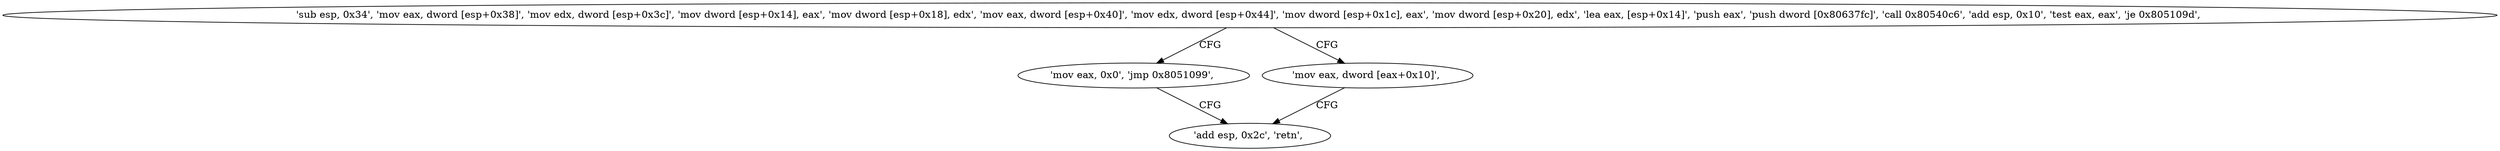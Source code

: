 digraph "func" {
"134549596" [label = "'sub esp, 0x34', 'mov eax, dword [esp+0x38]', 'mov edx, dword [esp+0x3c]', 'mov dword [esp+0x14], eax', 'mov dword [esp+0x18], edx', 'mov eax, dword [esp+0x40]', 'mov edx, dword [esp+0x44]', 'mov dword [esp+0x1c], eax', 'mov dword [esp+0x20], edx', 'lea eax, [esp+0x14]', 'push eax', 'push dword [0x80637fc]', 'call 0x80540c6', 'add esp, 0x10', 'test eax, eax', 'je 0x805109d', " ]
"134549661" [label = "'mov eax, 0x0', 'jmp 0x8051099', " ]
"134549654" [label = "'mov eax, dword [eax+0x10]', " ]
"134549657" [label = "'add esp, 0x2c', 'retn', " ]
"134549596" -> "134549661" [ label = "CFG" ]
"134549596" -> "134549654" [ label = "CFG" ]
"134549661" -> "134549657" [ label = "CFG" ]
"134549654" -> "134549657" [ label = "CFG" ]
}
